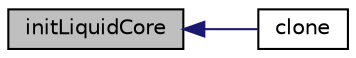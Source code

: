 digraph "initLiquidCore"
{
  bgcolor="transparent";
  edge [fontname="Helvetica",fontsize="10",labelfontname="Helvetica",labelfontsize="10"];
  node [fontname="Helvetica",fontsize="10",shape=record];
  rankdir="LR";
  Node27 [label="initLiquidCore",height=0.2,width=0.4,color="black", fillcolor="grey75", style="filled", fontcolor="black"];
  Node27 -> Node28 [dir="back",color="midnightblue",fontsize="10",style="solid",fontname="Helvetica"];
  Node28 [label="clone",height=0.2,width=0.4,color="black",URL="$a25677.html#a3c5dc41485f2037aa988d99e90266e94",tooltip="Construct and return a clone. "];
}
